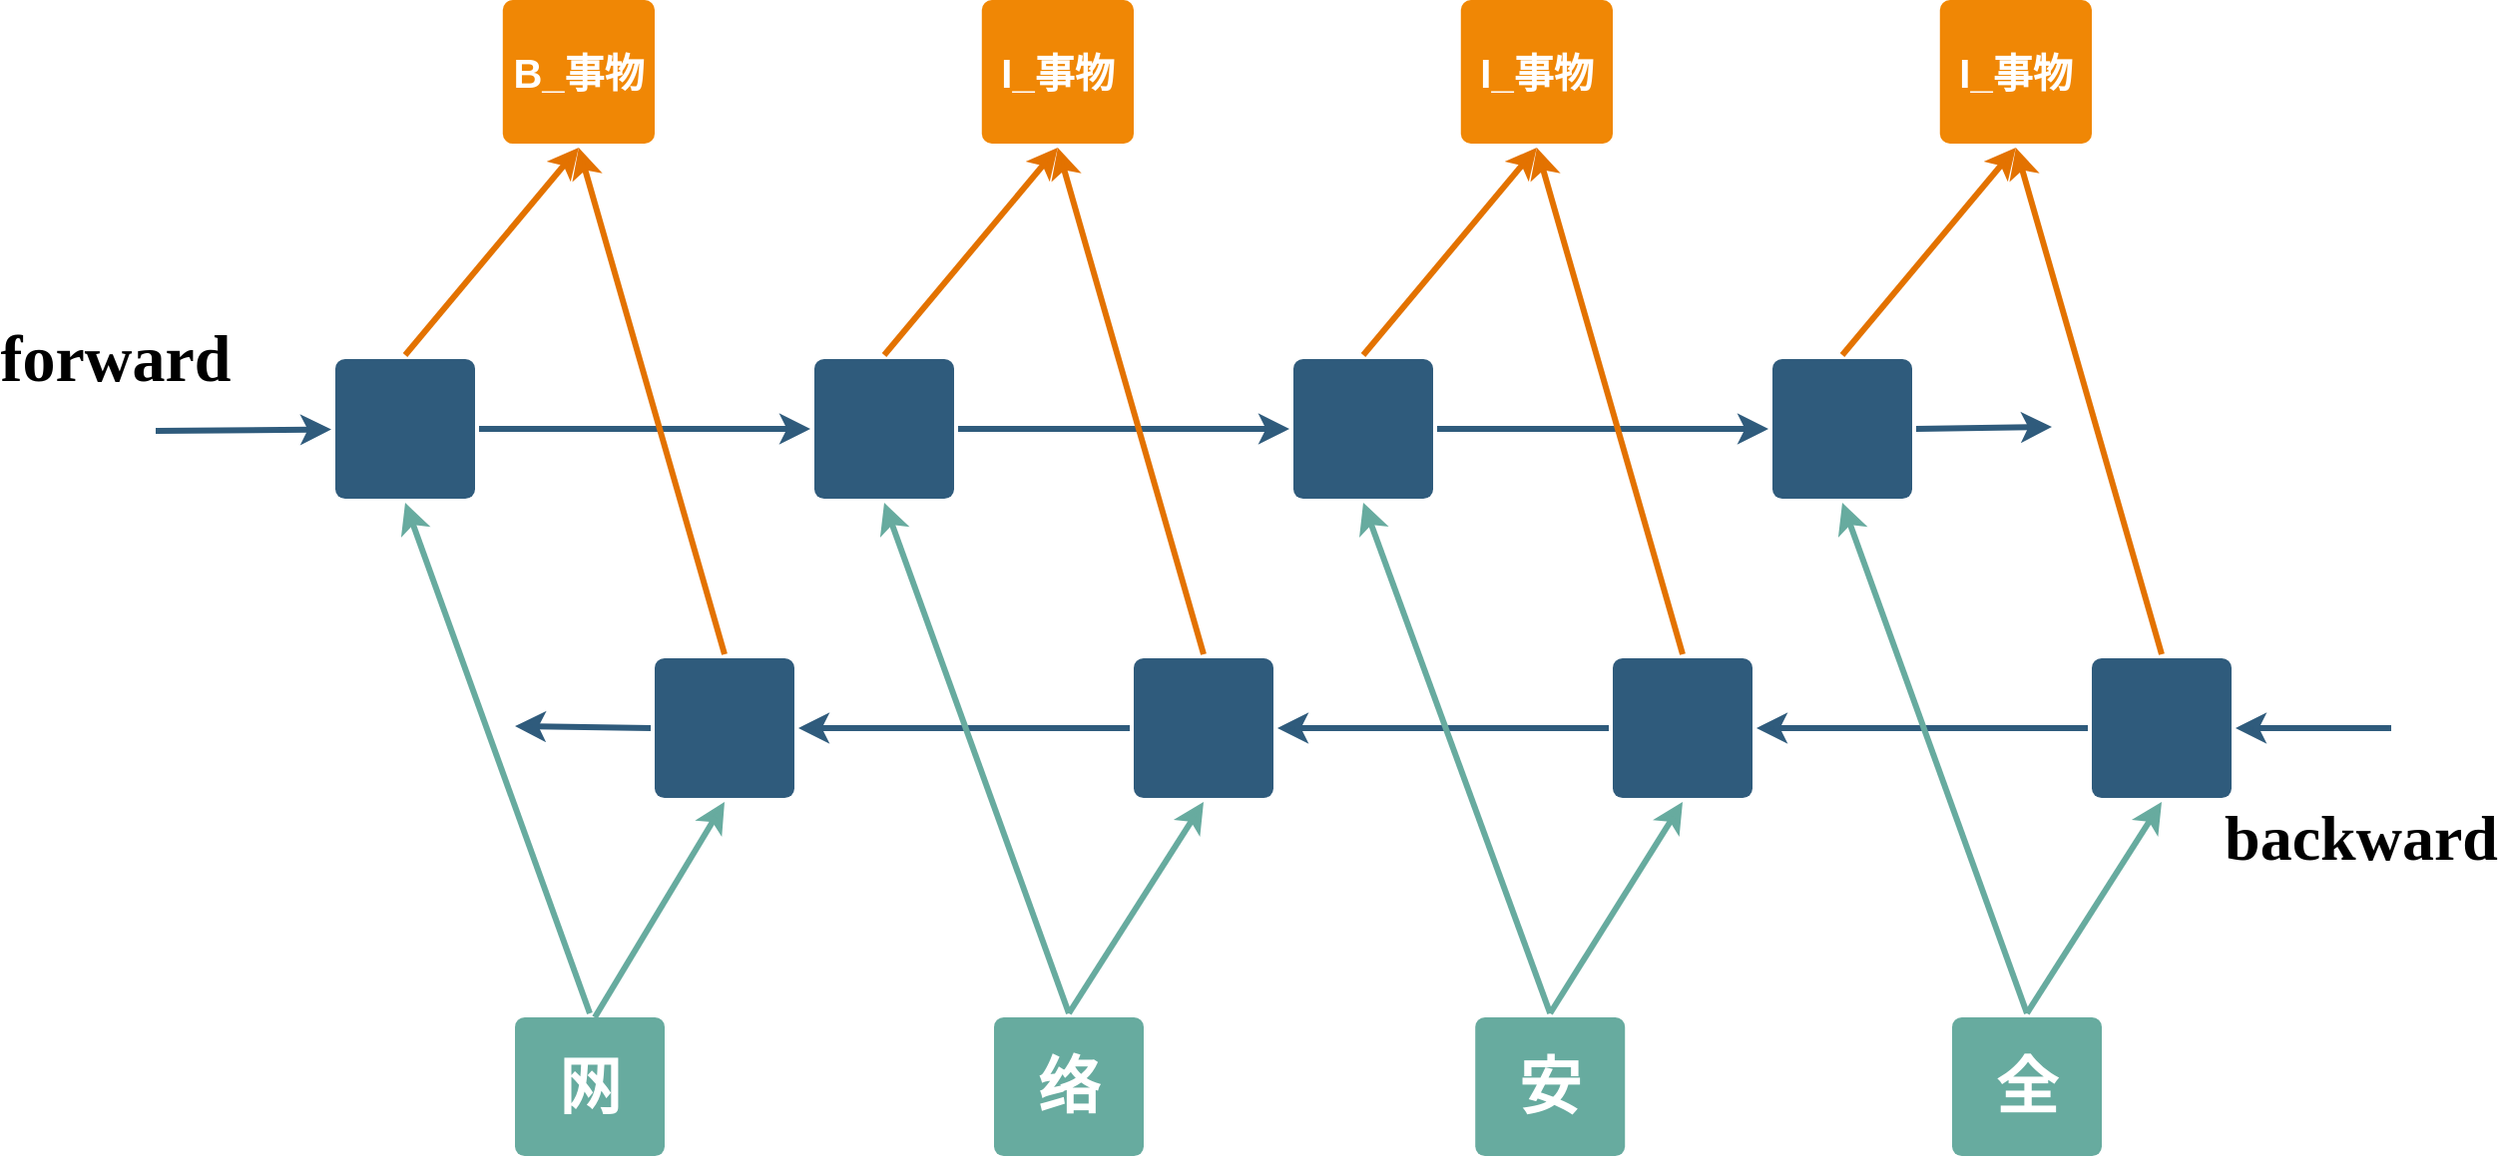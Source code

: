 <mxfile version="13.7.4" type="github">
  <diagram id="6a731a19-8d31-9384-78a2-239565b7b9f0" name="Page-1">
    <mxGraphModel dx="1636" dy="866" grid="1" gridSize="10" guides="1" tooltips="1" connect="1" arrows="1" fold="1" page="1" pageScale="1" pageWidth="1280" pageHeight="650" background="#ffffff" math="0" shadow="0">
      <root>
        <mxCell id="0" />
        <mxCell id="1" parent="0" />
        <mxCell id="1745" value="" style="edgeStyle=none;rounded=0;jumpStyle=none;html=1;shadow=0;labelBackgroundColor=none;startArrow=none;startFill=0;endArrow=classic;endFill=1;jettySize=auto;orthogonalLoop=1;strokeColor=#2F5B7C;strokeWidth=3;fontFamily=Helvetica;fontSize=16;fontColor=#23445D;spacing=5;exitX=1;exitY=0.5;exitDx=0;exitDy=0;entryX=0;entryY=0.5;entryDx=0;entryDy=0;" parent="1" source="F7q_y0unvF1Toq3dX0XW-1779" target="F7q_y0unvF1Toq3dX0XW-1780" edge="1">
          <mxGeometry relative="1" as="geometry">
            <mxPoint x="505" y="160" as="sourcePoint" />
            <mxPoint x="575" y="220" as="targetPoint" />
          </mxGeometry>
        </mxCell>
        <mxCell id="1746" value="" style="edgeStyle=none;rounded=0;jumpStyle=none;html=1;shadow=0;labelBackgroundColor=none;startArrow=none;startFill=0;endArrow=classic;endFill=1;jettySize=auto;orthogonalLoop=1;strokeColor=#2F5B7C;strokeWidth=3;fontFamily=Helvetica;fontSize=16;fontColor=#23445D;spacing=5;entryX=0;entryY=0.5;entryDx=0;entryDy=0;" parent="1" source="1749" target="F7q_y0unvF1Toq3dX0XW-1779" edge="1">
          <mxGeometry relative="1" as="geometry">
            <mxPoint x="435" y="280" as="targetPoint" />
          </mxGeometry>
        </mxCell>
        <mxCell id="1747" value="" style="edgeStyle=none;rounded=0;jumpStyle=none;html=1;shadow=0;labelBackgroundColor=none;startArrow=none;startFill=0;endArrow=classic;endFill=1;jettySize=auto;orthogonalLoop=1;strokeColor=#2F5B7C;strokeWidth=3;fontFamily=Helvetica;fontSize=16;fontColor=#23445D;spacing=5;entryX=0;entryY=0.5;entryDx=0;entryDy=0;exitX=1;exitY=0.5;exitDx=0;exitDy=0;" parent="1" source="F7q_y0unvF1Toq3dX0XW-1780" target="F7q_y0unvF1Toq3dX0XW-1781" edge="1">
          <mxGeometry relative="1" as="geometry">
            <mxPoint x="585" y="450" as="targetPoint" />
          </mxGeometry>
        </mxCell>
        <mxCell id="1748" value="" style="edgeStyle=none;rounded=0;jumpStyle=none;html=1;shadow=0;labelBackgroundColor=none;startArrow=none;startFill=0;endArrow=classic;endFill=1;jettySize=auto;orthogonalLoop=1;strokeColor=#2F5B7C;strokeWidth=3;fontFamily=Helvetica;fontSize=16;fontColor=#23445D;spacing=5;" parent="1" target="1749" edge="1">
          <mxGeometry relative="1" as="geometry">
            <mxPoint x="95" y="246" as="sourcePoint" />
            <mxPoint x="325" y="160" as="targetPoint" />
          </mxGeometry>
        </mxCell>
        <mxCell id="1749" value="" style="rounded=1;whiteSpace=wrap;html=1;shadow=0;labelBackgroundColor=none;strokeColor=none;strokeWidth=3;fillColor=#2F5B7C;fontFamily=Helvetica;fontSize=16;fontColor=#FFFFFF;align=center;fontStyle=1;spacing=5;arcSize=7;perimeterSpacing=2;" parent="1" vertex="1">
          <mxGeometry x="185" y="210" width="70" height="70" as="geometry" />
        </mxCell>
        <mxCell id="1760" value="网" style="rounded=1;whiteSpace=wrap;html=1;shadow=0;labelBackgroundColor=none;strokeColor=none;strokeWidth=3;fontFamily=Helvetica;fontSize=31;fontColor=#FFFFFF;align=center;spacing=5;fontStyle=1;arcSize=7;perimeterSpacing=2;fillColor=#67AB9F;" parent="1" vertex="1">
          <mxGeometry x="275" y="540" width="75" height="69.5" as="geometry" />
        </mxCell>
        <mxCell id="1764" value="B_事物" style="rounded=1;whiteSpace=wrap;html=1;shadow=0;labelBackgroundColor=none;strokeColor=none;strokeWidth=3;fillColor=#F08705;fontFamily=Helvetica;fontSize=20;fontColor=#FFFFFF;align=center;spacing=5;fontStyle=1;arcSize=7;perimeterSpacing=2;" parent="1" vertex="1">
          <mxGeometry x="268.89" y="30" width="76.11" height="72" as="geometry" />
        </mxCell>
        <mxCell id="F7q_y0unvF1Toq3dX0XW-1779" value="" style="rounded=1;whiteSpace=wrap;html=1;shadow=0;labelBackgroundColor=none;strokeColor=none;strokeWidth=3;fillColor=#2F5B7C;fontFamily=Helvetica;fontSize=16;fontColor=#FFFFFF;align=center;fontStyle=1;spacing=5;arcSize=7;perimeterSpacing=2;" vertex="1" parent="1">
          <mxGeometry x="425" y="210" width="70" height="70" as="geometry" />
        </mxCell>
        <mxCell id="F7q_y0unvF1Toq3dX0XW-1780" value="" style="rounded=1;whiteSpace=wrap;html=1;shadow=0;labelBackgroundColor=none;strokeColor=none;strokeWidth=3;fillColor=#2F5B7C;fontFamily=Helvetica;fontSize=16;fontColor=#FFFFFF;align=center;fontStyle=1;spacing=5;arcSize=7;perimeterSpacing=2;" vertex="1" parent="1">
          <mxGeometry x="665" y="210" width="70" height="70" as="geometry" />
        </mxCell>
        <mxCell id="F7q_y0unvF1Toq3dX0XW-1781" value="" style="rounded=1;whiteSpace=wrap;html=1;shadow=0;labelBackgroundColor=none;strokeColor=none;strokeWidth=3;fillColor=#2F5B7C;fontFamily=Helvetica;fontSize=16;fontColor=#FFFFFF;align=center;fontStyle=1;spacing=5;arcSize=7;perimeterSpacing=2;" vertex="1" parent="1">
          <mxGeometry x="905" y="210" width="70" height="70" as="geometry" />
        </mxCell>
        <mxCell id="F7q_y0unvF1Toq3dX0XW-1782" value="" style="edgeStyle=none;rounded=0;jumpStyle=none;html=1;shadow=0;labelBackgroundColor=none;startArrow=none;startFill=0;endArrow=classic;endFill=1;jettySize=auto;orthogonalLoop=1;strokeColor=#2F5B7C;strokeWidth=3;fontFamily=Helvetica;fontSize=16;fontColor=#23445D;spacing=5;exitX=0;exitY=0.5;exitDx=0;exitDy=0;entryX=1;entryY=0.5;entryDx=0;entryDy=0;" edge="1" source="F7q_y0unvF1Toq3dX0XW-1787" target="F7q_y0unvF1Toq3dX0XW-1786" parent="1">
          <mxGeometry relative="1" as="geometry">
            <mxPoint x="665" y="310" as="sourcePoint" />
            <mxPoint x="745" y="340" as="targetPoint" />
          </mxGeometry>
        </mxCell>
        <mxCell id="F7q_y0unvF1Toq3dX0XW-1783" value="" style="edgeStyle=none;rounded=0;jumpStyle=none;html=1;shadow=0;labelBackgroundColor=none;startArrow=none;startFill=0;endArrow=classic;endFill=1;jettySize=auto;orthogonalLoop=1;strokeColor=#2F5B7C;strokeWidth=3;fontFamily=Helvetica;fontSize=16;fontColor=#23445D;spacing=5;exitX=0;exitY=0.5;exitDx=0;exitDy=0;entryX=1;entryY=0.5;entryDx=0;entryDy=0;" edge="1" source="F7q_y0unvF1Toq3dX0XW-1786" target="F7q_y0unvF1Toq3dX0XW-1785" parent="1">
          <mxGeometry relative="1" as="geometry">
            <mxPoint x="505" y="340" as="targetPoint" />
          </mxGeometry>
        </mxCell>
        <mxCell id="F7q_y0unvF1Toq3dX0XW-1784" value="" style="edgeStyle=none;rounded=0;jumpStyle=none;html=1;shadow=0;labelBackgroundColor=none;startArrow=none;startFill=0;endArrow=classic;endFill=1;jettySize=auto;orthogonalLoop=1;strokeColor=#2F5B7C;strokeWidth=3;fontFamily=Helvetica;fontSize=16;fontColor=#23445D;spacing=5;exitX=0;exitY=0.5;exitDx=0;exitDy=0;entryX=1;entryY=0.5;entryDx=0;entryDy=0;" edge="1" source="F7q_y0unvF1Toq3dX0XW-1788" target="F7q_y0unvF1Toq3dX0XW-1787" parent="1">
          <mxGeometry relative="1" as="geometry">
            <mxPoint x="1025" y="350" as="targetPoint" />
          </mxGeometry>
        </mxCell>
        <mxCell id="F7q_y0unvF1Toq3dX0XW-1785" value="" style="rounded=1;whiteSpace=wrap;html=1;shadow=0;labelBackgroundColor=none;strokeColor=none;strokeWidth=3;fillColor=#2F5B7C;fontFamily=Helvetica;fontSize=16;fontColor=#FFFFFF;align=center;fontStyle=1;spacing=5;arcSize=7;perimeterSpacing=2;" vertex="1" parent="1">
          <mxGeometry x="345" y="360" width="70" height="70" as="geometry" />
        </mxCell>
        <mxCell id="F7q_y0unvF1Toq3dX0XW-1786" value="" style="rounded=1;whiteSpace=wrap;html=1;shadow=0;labelBackgroundColor=none;strokeColor=none;strokeWidth=3;fillColor=#2F5B7C;fontFamily=Helvetica;fontSize=16;fontColor=#FFFFFF;align=center;fontStyle=1;spacing=5;arcSize=7;perimeterSpacing=2;" vertex="1" parent="1">
          <mxGeometry x="585" y="360" width="70" height="70" as="geometry" />
        </mxCell>
        <mxCell id="F7q_y0unvF1Toq3dX0XW-1787" value="" style="rounded=1;whiteSpace=wrap;html=1;shadow=0;labelBackgroundColor=none;strokeColor=none;strokeWidth=3;fillColor=#2F5B7C;fontFamily=Helvetica;fontSize=16;fontColor=#FFFFFF;align=center;fontStyle=1;spacing=5;arcSize=7;perimeterSpacing=2;" vertex="1" parent="1">
          <mxGeometry x="825" y="360" width="70" height="70" as="geometry" />
        </mxCell>
        <mxCell id="F7q_y0unvF1Toq3dX0XW-1788" value="" style="rounded=1;whiteSpace=wrap;html=1;shadow=0;labelBackgroundColor=none;strokeColor=none;strokeWidth=3;fillColor=#2F5B7C;fontFamily=Helvetica;fontSize=16;fontColor=#FFFFFF;align=center;fontStyle=1;spacing=5;arcSize=7;perimeterSpacing=2;" vertex="1" parent="1">
          <mxGeometry x="1065" y="360" width="70" height="70" as="geometry" />
        </mxCell>
        <mxCell id="F7q_y0unvF1Toq3dX0XW-1789" value="I_事物" style="rounded=1;whiteSpace=wrap;html=1;shadow=0;labelBackgroundColor=none;strokeColor=none;strokeWidth=3;fillColor=#F08705;fontFamily=Helvetica;fontSize=20;fontColor=#FFFFFF;align=center;spacing=5;fontStyle=1;arcSize=7;perimeterSpacing=2;" vertex="1" parent="1">
          <mxGeometry x="508.89" y="30" width="76.11" height="72" as="geometry" />
        </mxCell>
        <mxCell id="F7q_y0unvF1Toq3dX0XW-1790" value="I_事物" style="rounded=1;whiteSpace=wrap;html=1;shadow=0;labelBackgroundColor=none;strokeColor=none;strokeWidth=3;fillColor=#F08705;fontFamily=Helvetica;fontSize=20;fontColor=#FFFFFF;align=center;spacing=5;fontStyle=1;arcSize=7;perimeterSpacing=2;" vertex="1" parent="1">
          <mxGeometry x="748.89" y="30" width="76.11" height="72" as="geometry" />
        </mxCell>
        <mxCell id="F7q_y0unvF1Toq3dX0XW-1791" value="I_事物" style="rounded=1;whiteSpace=wrap;html=1;shadow=0;labelBackgroundColor=none;strokeColor=none;strokeWidth=3;fillColor=#F08705;fontFamily=Helvetica;fontSize=20;fontColor=#FFFFFF;align=center;spacing=5;fontStyle=1;arcSize=7;perimeterSpacing=2;" vertex="1" parent="1">
          <mxGeometry x="988.89" y="30" width="76.11" height="72" as="geometry" />
        </mxCell>
        <mxCell id="F7q_y0unvF1Toq3dX0XW-1792" value="络" style="rounded=1;whiteSpace=wrap;html=1;shadow=0;labelBackgroundColor=none;strokeColor=none;strokeWidth=3;fontFamily=Helvetica;fontSize=31;fontColor=#FFFFFF;align=center;spacing=5;fontStyle=1;arcSize=7;perimeterSpacing=2;fillColor=#67AB9F;" vertex="1" parent="1">
          <mxGeometry x="515" y="540" width="75" height="69.5" as="geometry" />
        </mxCell>
        <mxCell id="F7q_y0unvF1Toq3dX0XW-1793" value="安" style="rounded=1;whiteSpace=wrap;html=1;shadow=0;labelBackgroundColor=none;strokeColor=none;strokeWidth=3;fontFamily=Helvetica;fontSize=31;fontColor=#FFFFFF;align=center;spacing=5;fontStyle=1;arcSize=7;perimeterSpacing=2;fillColor=#67AB9F;" vertex="1" parent="1">
          <mxGeometry x="756.11" y="540" width="75" height="69.5" as="geometry" />
        </mxCell>
        <mxCell id="F7q_y0unvF1Toq3dX0XW-1794" value="全" style="rounded=1;whiteSpace=wrap;html=1;shadow=0;labelBackgroundColor=none;strokeColor=none;strokeWidth=3;fontFamily=Helvetica;fontSize=31;fontColor=#FFFFFF;align=center;spacing=5;fontStyle=1;arcSize=7;perimeterSpacing=2;fillColor=#67AB9F;" vertex="1" parent="1">
          <mxGeometry x="995" y="540" width="75" height="69.5" as="geometry" />
        </mxCell>
        <mxCell id="F7q_y0unvF1Toq3dX0XW-1796" value="" style="edgeStyle=none;rounded=0;jumpStyle=none;html=1;shadow=0;labelBackgroundColor=none;startArrow=none;startFill=0;endArrow=classic;endFill=1;jettySize=auto;orthogonalLoop=1;strokeColor=#2F5B7C;strokeWidth=3;fontFamily=Helvetica;fontSize=16;fontColor=#23445D;spacing=5;entryX=1;entryY=0.5;entryDx=0;entryDy=0;" edge="1" parent="1" target="F7q_y0unvF1Toq3dX0XW-1788">
          <mxGeometry relative="1" as="geometry">
            <mxPoint x="1215" y="395" as="sourcePoint" />
            <mxPoint x="1045" y="470" as="targetPoint" />
          </mxGeometry>
        </mxCell>
        <mxCell id="F7q_y0unvF1Toq3dX0XW-1797" value="backward" style="text;html=1;strokeColor=none;fillColor=none;align=center;verticalAlign=middle;whiteSpace=wrap;rounded=0;fontFamily=Times New Roman;fontSize=32;fontStyle=1" vertex="1" parent="1">
          <mxGeometry x="1150" y="430" width="100" height="40" as="geometry" />
        </mxCell>
        <mxCell id="F7q_y0unvF1Toq3dX0XW-1798" value="" style="endArrow=classic;html=1;fontFamily=Times New Roman;fontSize=25;exitX=0.5;exitY=0;exitDx=0;exitDy=0;entryX=0.5;entryY=1;entryDx=0;entryDy=0;strokeWidth=3;strokeColor=#E37200;" edge="1" parent="1" source="1749" target="1764">
          <mxGeometry width="50" height="50" relative="1" as="geometry">
            <mxPoint x="225" y="190" as="sourcePoint" />
            <mxPoint x="275" y="140" as="targetPoint" />
          </mxGeometry>
        </mxCell>
        <mxCell id="F7q_y0unvF1Toq3dX0XW-1799" value="" style="endArrow=classic;html=1;strokeColor=#E37200;strokeWidth=3;fontFamily=Times New Roman;fontSize=25;entryX=0.5;entryY=1;entryDx=0;entryDy=0;exitX=0.5;exitY=0;exitDx=0;exitDy=0;" edge="1" parent="1" source="F7q_y0unvF1Toq3dX0XW-1785" target="1764">
          <mxGeometry width="50" height="50" relative="1" as="geometry">
            <mxPoint x="365" y="170" as="sourcePoint" />
            <mxPoint x="415" y="120" as="targetPoint" />
          </mxGeometry>
        </mxCell>
        <mxCell id="F7q_y0unvF1Toq3dX0XW-1800" value="" style="endArrow=classic;html=1;strokeColor=#E37200;strokeWidth=3;fontFamily=Times New Roman;fontSize=25;exitX=0.5;exitY=0;exitDx=0;exitDy=0;entryX=0.5;entryY=1;entryDx=0;entryDy=0;" edge="1" parent="1" source="F7q_y0unvF1Toq3dX0XW-1779" target="F7q_y0unvF1Toq3dX0XW-1789">
          <mxGeometry width="50" height="50" relative="1" as="geometry">
            <mxPoint x="495" y="180" as="sourcePoint" />
            <mxPoint x="545" y="130" as="targetPoint" />
          </mxGeometry>
        </mxCell>
        <mxCell id="F7q_y0unvF1Toq3dX0XW-1801" value="" style="endArrow=classic;html=1;strokeColor=#E37200;strokeWidth=3;fontFamily=Times New Roman;fontSize=25;entryX=0.5;entryY=1;entryDx=0;entryDy=0;exitX=0.5;exitY=0;exitDx=0;exitDy=0;" edge="1" parent="1" source="F7q_y0unvF1Toq3dX0XW-1786" target="F7q_y0unvF1Toq3dX0XW-1789">
          <mxGeometry width="50" height="50" relative="1" as="geometry">
            <mxPoint x="625" y="360" as="sourcePoint" />
            <mxPoint x="555.005" y="106" as="targetPoint" />
          </mxGeometry>
        </mxCell>
        <mxCell id="F7q_y0unvF1Toq3dX0XW-1802" value="" style="endArrow=classic;html=1;strokeColor=#E37200;strokeWidth=3;fontFamily=Times New Roman;fontSize=25;entryX=0.5;entryY=1;entryDx=0;entryDy=0;exitX=0.5;exitY=0;exitDx=0;exitDy=0;" edge="1" parent="1" source="F7q_y0unvF1Toq3dX0XW-1780" target="F7q_y0unvF1Toq3dX0XW-1790">
          <mxGeometry width="50" height="50" relative="1" as="geometry">
            <mxPoint x="755" y="190" as="sourcePoint" />
            <mxPoint x="805" y="140" as="targetPoint" />
          </mxGeometry>
        </mxCell>
        <mxCell id="F7q_y0unvF1Toq3dX0XW-1803" value="" style="endArrow=classic;html=1;strokeColor=#E37200;strokeWidth=3;fontFamily=Times New Roman;fontSize=25;entryX=0.5;entryY=1;entryDx=0;entryDy=0;exitX=0.5;exitY=0;exitDx=0;exitDy=0;" edge="1" parent="1" source="F7q_y0unvF1Toq3dX0XW-1787" target="F7q_y0unvF1Toq3dX0XW-1790">
          <mxGeometry width="50" height="50" relative="1" as="geometry">
            <mxPoint x="825" y="210" as="sourcePoint" />
            <mxPoint x="875" y="160" as="targetPoint" />
          </mxGeometry>
        </mxCell>
        <mxCell id="F7q_y0unvF1Toq3dX0XW-1804" value="" style="endArrow=classic;html=1;strokeColor=#E37200;strokeWidth=3;fontFamily=Times New Roman;fontSize=25;entryX=0.5;entryY=1;entryDx=0;entryDy=0;exitX=0.5;exitY=0;exitDx=0;exitDy=0;" edge="1" parent="1" source="F7q_y0unvF1Toq3dX0XW-1781" target="F7q_y0unvF1Toq3dX0XW-1791">
          <mxGeometry width="50" height="50" relative="1" as="geometry">
            <mxPoint x="985" y="180" as="sourcePoint" />
            <mxPoint x="1035" y="130" as="targetPoint" />
          </mxGeometry>
        </mxCell>
        <mxCell id="F7q_y0unvF1Toq3dX0XW-1805" value="" style="endArrow=classic;html=1;strokeColor=#E37200;strokeWidth=3;fontFamily=Times New Roman;fontSize=25;entryX=0.5;entryY=1;entryDx=0;entryDy=0;exitX=0.5;exitY=0;exitDx=0;exitDy=0;" edge="1" parent="1" source="F7q_y0unvF1Toq3dX0XW-1788" target="F7q_y0unvF1Toq3dX0XW-1791">
          <mxGeometry width="50" height="50" relative="1" as="geometry">
            <mxPoint x="1075" y="240" as="sourcePoint" />
            <mxPoint x="1125" y="190" as="targetPoint" />
          </mxGeometry>
        </mxCell>
        <mxCell id="F7q_y0unvF1Toq3dX0XW-1806" value="forward" style="text;html=1;strokeColor=none;fillColor=none;align=center;verticalAlign=middle;whiteSpace=wrap;rounded=0;fontFamily=Times New Roman;fontSize=33;fontStyle=1" vertex="1" parent="1">
          <mxGeometry x="25" y="190" width="100" height="40" as="geometry" />
        </mxCell>
        <mxCell id="F7q_y0unvF1Toq3dX0XW-1807" value="" style="endArrow=classic;html=1;strokeWidth=3;fontFamily=Times New Roman;fontSize=25;entryX=0.5;entryY=1;entryDx=0;entryDy=0;exitX=0.5;exitY=0;exitDx=0;exitDy=0;strokeColor=#67AB9F;" edge="1" parent="1" source="1760" target="1749">
          <mxGeometry width="50" height="50" relative="1" as="geometry">
            <mxPoint x="275" y="490" as="sourcePoint" />
            <mxPoint x="325" y="440" as="targetPoint" />
          </mxGeometry>
        </mxCell>
        <mxCell id="F7q_y0unvF1Toq3dX0XW-1808" value="" style="endArrow=classic;html=1;strokeColor=#67AB9F;strokeWidth=3;fontFamily=Times New Roman;fontSize=25;entryX=0.5;entryY=1;entryDx=0;entryDy=0;" edge="1" parent="1" target="F7q_y0unvF1Toq3dX0XW-1785">
          <mxGeometry width="50" height="50" relative="1" as="geometry">
            <mxPoint x="315" y="540" as="sourcePoint" />
            <mxPoint x="385" y="460" as="targetPoint" />
          </mxGeometry>
        </mxCell>
        <mxCell id="F7q_y0unvF1Toq3dX0XW-1809" value="" style="endArrow=classic;html=1;strokeColor=#67AB9F;strokeWidth=3;fontFamily=Times New Roman;fontSize=25;entryX=0.5;entryY=1;entryDx=0;entryDy=0;exitX=0.5;exitY=0;exitDx=0;exitDy=0;" edge="1" parent="1" source="F7q_y0unvF1Toq3dX0XW-1792" target="F7q_y0unvF1Toq3dX0XW-1779">
          <mxGeometry width="50" height="50" relative="1" as="geometry">
            <mxPoint x="535" y="500" as="sourcePoint" />
            <mxPoint x="585" y="450" as="targetPoint" />
          </mxGeometry>
        </mxCell>
        <mxCell id="F7q_y0unvF1Toq3dX0XW-1810" value="" style="endArrow=classic;html=1;strokeColor=#67AB9F;strokeWidth=3;fontFamily=Times New Roman;fontSize=25;entryX=0.5;entryY=1;entryDx=0;entryDy=0;exitX=0.5;exitY=0;exitDx=0;exitDy=0;" edge="1" parent="1" source="F7q_y0unvF1Toq3dX0XW-1792" target="F7q_y0unvF1Toq3dX0XW-1786">
          <mxGeometry width="50" height="50" relative="1" as="geometry">
            <mxPoint x="605" y="500" as="sourcePoint" />
            <mxPoint x="655" y="450" as="targetPoint" />
          </mxGeometry>
        </mxCell>
        <mxCell id="F7q_y0unvF1Toq3dX0XW-1811" value="" style="endArrow=classic;html=1;strokeColor=#67AB9F;strokeWidth=3;fontFamily=Times New Roman;fontSize=25;entryX=0.5;entryY=1;entryDx=0;entryDy=0;exitX=0.5;exitY=0;exitDx=0;exitDy=0;" edge="1" parent="1" source="F7q_y0unvF1Toq3dX0XW-1793" target="F7q_y0unvF1Toq3dX0XW-1780">
          <mxGeometry width="50" height="50" relative="1" as="geometry">
            <mxPoint x="735" y="510" as="sourcePoint" />
            <mxPoint x="815" y="440" as="targetPoint" />
          </mxGeometry>
        </mxCell>
        <mxCell id="F7q_y0unvF1Toq3dX0XW-1812" value="" style="endArrow=classic;html=1;strokeColor=#67AB9F;strokeWidth=3;fontFamily=Times New Roman;fontSize=25;entryX=0.5;entryY=1;entryDx=0;entryDy=0;exitX=0.5;exitY=0;exitDx=0;exitDy=0;" edge="1" parent="1" source="F7q_y0unvF1Toq3dX0XW-1793" target="F7q_y0unvF1Toq3dX0XW-1787">
          <mxGeometry width="50" height="50" relative="1" as="geometry">
            <mxPoint x="845" y="510" as="sourcePoint" />
            <mxPoint x="895" y="460" as="targetPoint" />
          </mxGeometry>
        </mxCell>
        <mxCell id="F7q_y0unvF1Toq3dX0XW-1813" value="" style="endArrow=classic;html=1;strokeColor=#67AB9F;strokeWidth=3;fontFamily=Times New Roman;fontSize=25;entryX=0.5;entryY=1;entryDx=0;entryDy=0;exitX=0.5;exitY=0;exitDx=0;exitDy=0;" edge="1" parent="1" source="F7q_y0unvF1Toq3dX0XW-1794" target="F7q_y0unvF1Toq3dX0XW-1781">
          <mxGeometry width="50" height="50" relative="1" as="geometry">
            <mxPoint x="985" y="480" as="sourcePoint" />
            <mxPoint x="1035" y="430" as="targetPoint" />
          </mxGeometry>
        </mxCell>
        <mxCell id="F7q_y0unvF1Toq3dX0XW-1814" value="" style="endArrow=classic;html=1;strokeColor=#67AB9F;strokeWidth=3;fontFamily=Times New Roman;fontSize=25;entryX=0.5;entryY=1;entryDx=0;entryDy=0;exitX=0.5;exitY=0;exitDx=0;exitDy=0;" edge="1" parent="1" source="F7q_y0unvF1Toq3dX0XW-1794" target="F7q_y0unvF1Toq3dX0XW-1788">
          <mxGeometry width="50" height="50" relative="1" as="geometry">
            <mxPoint x="1115" y="530" as="sourcePoint" />
            <mxPoint x="1165" y="480" as="targetPoint" />
          </mxGeometry>
        </mxCell>
        <mxCell id="F7q_y0unvF1Toq3dX0XW-1815" value="" style="edgeStyle=none;rounded=0;jumpStyle=none;html=1;shadow=0;labelBackgroundColor=none;startArrow=none;startFill=0;endArrow=classic;endFill=1;jettySize=auto;orthogonalLoop=1;strokeColor=#2F5B7C;strokeWidth=3;fontFamily=Helvetica;fontSize=16;fontColor=#23445D;spacing=5;exitX=1;exitY=0.5;exitDx=0;exitDy=0;" edge="1" parent="1" source="F7q_y0unvF1Toq3dX0XW-1781">
          <mxGeometry relative="1" as="geometry">
            <mxPoint x="1005.0" y="244.41" as="sourcePoint" />
            <mxPoint x="1045" y="244" as="targetPoint" />
          </mxGeometry>
        </mxCell>
        <mxCell id="F7q_y0unvF1Toq3dX0XW-1816" value="" style="edgeStyle=none;rounded=0;jumpStyle=none;html=1;shadow=0;labelBackgroundColor=none;startArrow=none;startFill=0;endArrow=classic;endFill=1;jettySize=auto;orthogonalLoop=1;strokeColor=#2F5B7C;strokeWidth=3;fontFamily=Helvetica;fontSize=16;fontColor=#23445D;spacing=5;exitX=0;exitY=0.5;exitDx=0;exitDy=0;" edge="1" parent="1" source="F7q_y0unvF1Toq3dX0XW-1785">
          <mxGeometry relative="1" as="geometry">
            <mxPoint x="335" y="410" as="sourcePoint" />
            <mxPoint x="275" y="394" as="targetPoint" />
          </mxGeometry>
        </mxCell>
      </root>
    </mxGraphModel>
  </diagram>
</mxfile>
